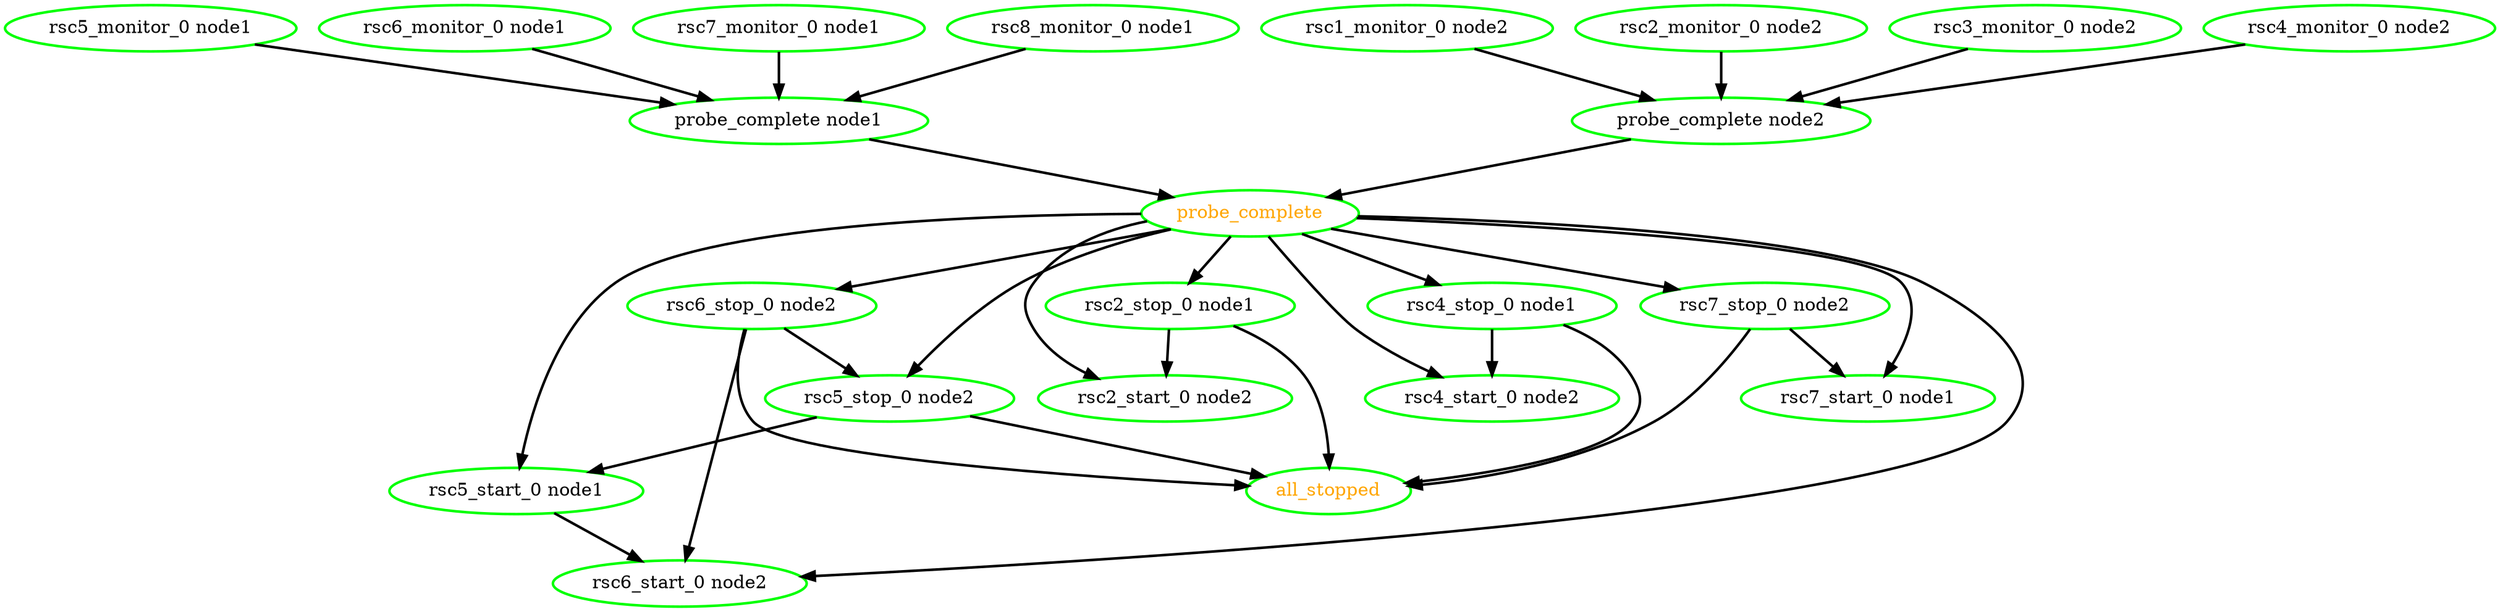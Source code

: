 digraph "g" {
"all_stopped" [ style=bold color="green" fontcolor="orange"  ]
"probe_complete node1" -> "probe_complete" [ style = bold]
"probe_complete node1" [ style=bold color="green" fontcolor="black"  ]
"probe_complete node2" -> "probe_complete" [ style = bold]
"probe_complete node2" [ style=bold color="green" fontcolor="black"  ]
"probe_complete" -> "rsc2_start_0 node2" [ style = bold]
"probe_complete" -> "rsc2_stop_0 node1" [ style = bold]
"probe_complete" -> "rsc4_start_0 node2" [ style = bold]
"probe_complete" -> "rsc4_stop_0 node1" [ style = bold]
"probe_complete" -> "rsc5_start_0 node1" [ style = bold]
"probe_complete" -> "rsc5_stop_0 node2" [ style = bold]
"probe_complete" -> "rsc6_start_0 node2" [ style = bold]
"probe_complete" -> "rsc6_stop_0 node2" [ style = bold]
"probe_complete" -> "rsc7_start_0 node1" [ style = bold]
"probe_complete" -> "rsc7_stop_0 node2" [ style = bold]
"probe_complete" [ style=bold color="green" fontcolor="orange"  ]
"rsc1_monitor_0 node2" -> "probe_complete node2" [ style = bold]
"rsc1_monitor_0 node2" [ style=bold color="green" fontcolor="black"  ]
"rsc2_monitor_0 node2" -> "probe_complete node2" [ style = bold]
"rsc2_monitor_0 node2" [ style=bold color="green" fontcolor="black"  ]
"rsc2_start_0 node2" [ style=bold color="green" fontcolor="black"  ]
"rsc2_stop_0 node1" -> "all_stopped" [ style = bold]
"rsc2_stop_0 node1" -> "rsc2_start_0 node2" [ style = bold]
"rsc2_stop_0 node1" [ style=bold color="green" fontcolor="black"  ]
"rsc3_monitor_0 node2" -> "probe_complete node2" [ style = bold]
"rsc3_monitor_0 node2" [ style=bold color="green" fontcolor="black"  ]
"rsc4_monitor_0 node2" -> "probe_complete node2" [ style = bold]
"rsc4_monitor_0 node2" [ style=bold color="green" fontcolor="black"  ]
"rsc4_start_0 node2" [ style=bold color="green" fontcolor="black"  ]
"rsc4_stop_0 node1" -> "all_stopped" [ style = bold]
"rsc4_stop_0 node1" -> "rsc4_start_0 node2" [ style = bold]
"rsc4_stop_0 node1" [ style=bold color="green" fontcolor="black"  ]
"rsc5_monitor_0 node1" -> "probe_complete node1" [ style = bold]
"rsc5_monitor_0 node1" [ style=bold color="green" fontcolor="black"  ]
"rsc5_start_0 node1" -> "rsc6_start_0 node2" [ style = bold]
"rsc5_start_0 node1" [ style=bold color="green" fontcolor="black"  ]
"rsc5_stop_0 node2" -> "all_stopped" [ style = bold]
"rsc5_stop_0 node2" -> "rsc5_start_0 node1" [ style = bold]
"rsc5_stop_0 node2" [ style=bold color="green" fontcolor="black"  ]
"rsc6_monitor_0 node1" -> "probe_complete node1" [ style = bold]
"rsc6_monitor_0 node1" [ style=bold color="green" fontcolor="black"  ]
"rsc6_start_0 node2" [ style=bold color="green" fontcolor="black"  ]
"rsc6_stop_0 node2" -> "all_stopped" [ style = bold]
"rsc6_stop_0 node2" -> "rsc5_stop_0 node2" [ style = bold]
"rsc6_stop_0 node2" -> "rsc6_start_0 node2" [ style = bold]
"rsc6_stop_0 node2" [ style=bold color="green" fontcolor="black"  ]
"rsc7_monitor_0 node1" -> "probe_complete node1" [ style = bold]
"rsc7_monitor_0 node1" [ style=bold color="green" fontcolor="black"  ]
"rsc7_start_0 node1" [ style=bold color="green" fontcolor="black"  ]
"rsc7_stop_0 node2" -> "all_stopped" [ style = bold]
"rsc7_stop_0 node2" -> "rsc7_start_0 node1" [ style = bold]
"rsc7_stop_0 node2" [ style=bold color="green" fontcolor="black"  ]
"rsc8_monitor_0 node1" -> "probe_complete node1" [ style = bold]
"rsc8_monitor_0 node1" [ style=bold color="green" fontcolor="black"  ]
}
